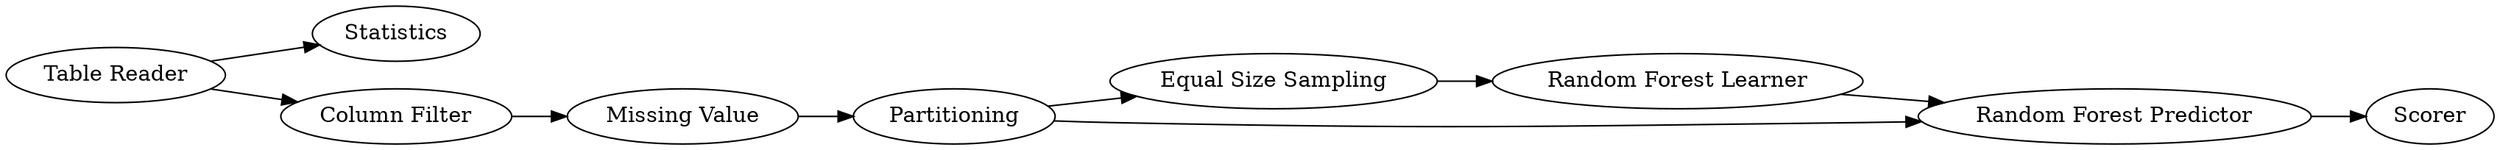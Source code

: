 digraph {
	2 [label=Partitioning]
	6 [label=Statistics]
	7 [label="Equal Size Sampling"]
	12 [label="Missing Value"]
	13 [label="Table Reader"]
	19 [label="Column Filter"]
	20 [label="Random Forest Learner"]
	21 [label="Random Forest Predictor"]
	22 [label=Scorer]
	2 -> 7
	2 -> 21
	7 -> 20
	12 -> 2
	13 -> 6
	13 -> 19
	19 -> 12
	20 -> 21
	21 -> 22
	rankdir=LR
}
